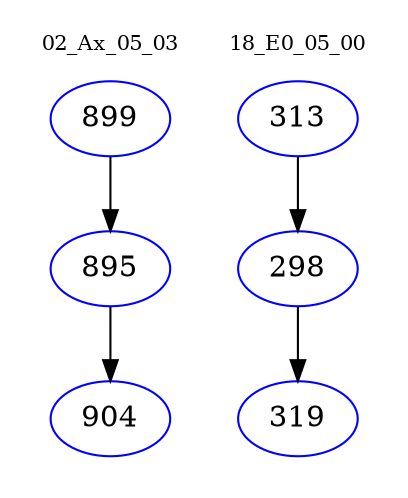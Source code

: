 digraph{
subgraph cluster_0 {
color = white
label = "02_Ax_05_03";
fontsize=10;
T0_899 [label="899", color="blue"]
T0_899 -> T0_895 [color="black"]
T0_895 [label="895", color="blue"]
T0_895 -> T0_904 [color="black"]
T0_904 [label="904", color="blue"]
}
subgraph cluster_1 {
color = white
label = "18_E0_05_00";
fontsize=10;
T1_313 [label="313", color="blue"]
T1_313 -> T1_298 [color="black"]
T1_298 [label="298", color="blue"]
T1_298 -> T1_319 [color="black"]
T1_319 [label="319", color="blue"]
}
}
